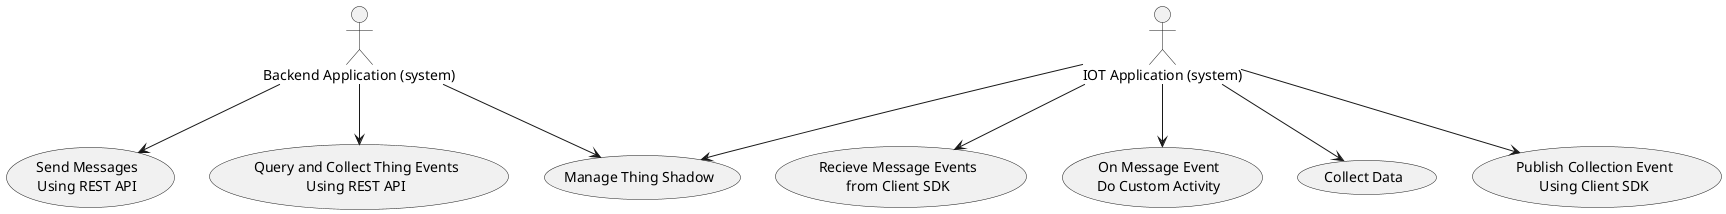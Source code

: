 @startuml flashlex-main-usecase
:Backend Application (system): as Backend
:IOT Application (system): as Thing
 
Backend-->(Send Messages\nUsing REST API)
Backend-->(Query and Collect Thing Events\nUsing REST API)
Backend-->(Manage Thing Shadow) 

Thing-->(Recieve Message Events\nfrom Client SDK)
Thing-->(On Message Event\nDo Custom Activity)
Thing-->(Collect Data)
Thing-->(Publish Collection Event\nUsing Client SDK)
Thing-->(Manage Thing Shadow) 

@enduml